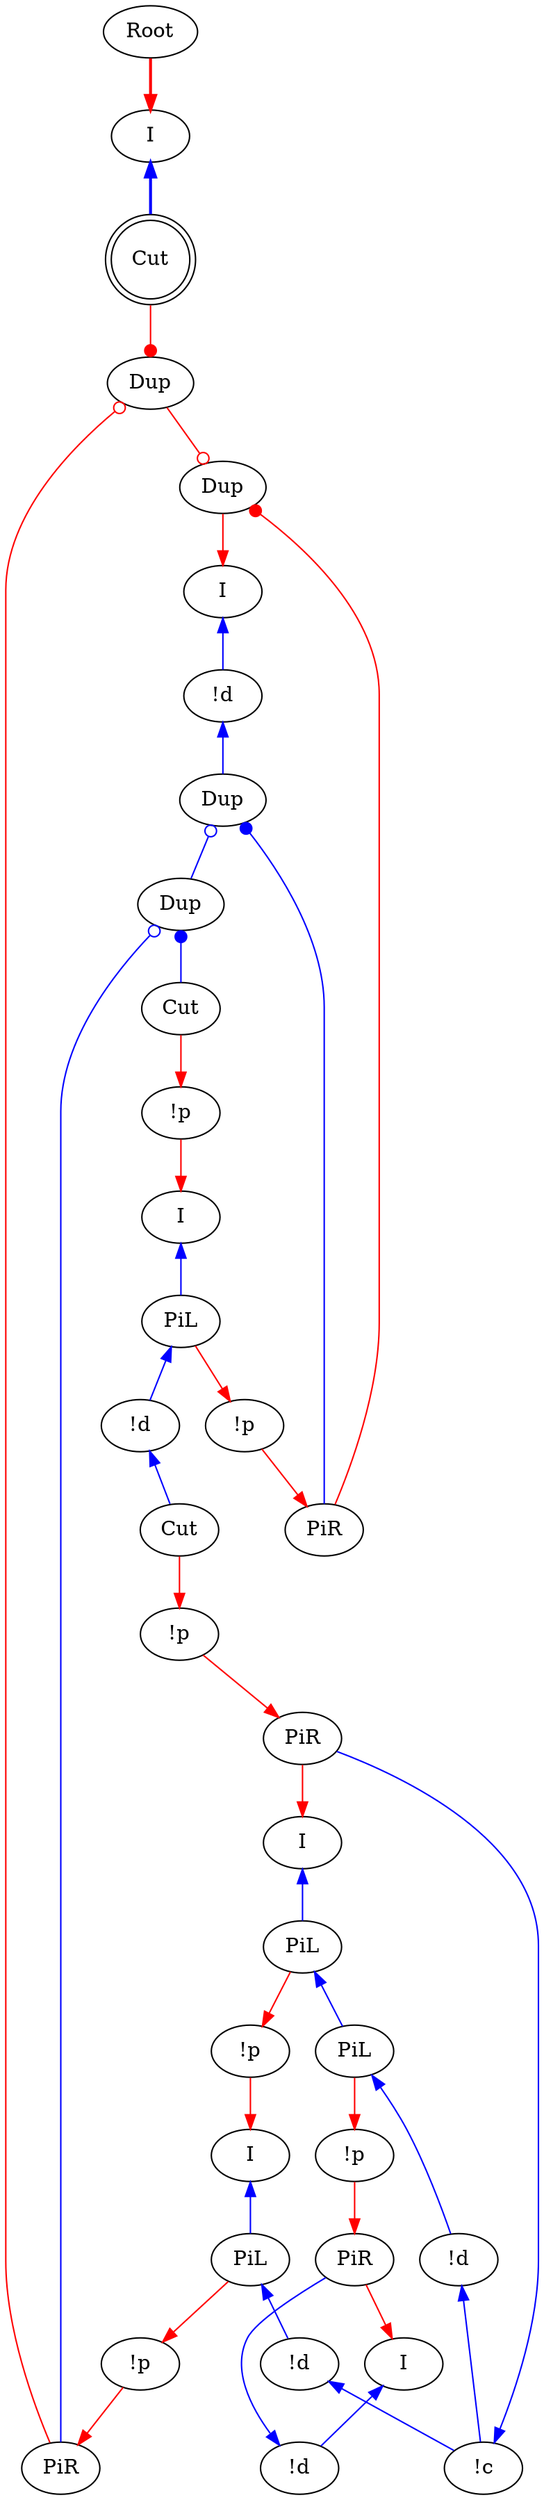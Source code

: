 digraph {
"Root0" [label="Root"]
"I0" [label="I"]
"!p0" [label="!p"]
"Cut0" [label="Cut"]
"PiR0" [label="PiR"]
"!c0" [label="!c"]
"!d0" [label="!d"]
"PiL0" [label="PiL"]
"PiL1" [label="PiL"]
"I1" [label="I"]
"!d1" [label="!d"]
"I2" [label="I"]
"!p1" [label="!p"]
"PiR1" [label="PiR"]
"!d2" [label="!d"]
"I3" [label="I"]
"!p2" [label="!p"]
"!p3" [label="!p"]
"!d3" [label="!d"]
"PiL2" [label="PiL"]
"I4" [label="I"]
"!d4" [label="!d"]
"PiL3" [label="PiL"]
"I5" [label="I"]
"!p4" [label="!p"]
"!p5" [label="!p"]
"PiR2" [label="PiR"]
"Dup2_0" [label="Dup"]
"Dup2_1" [label="Dup"]
"PiR3" [label="PiR"]
"Dup3_0" [label="Dup"]
"Dup3_1" [label="Dup"]
"Cut1" [label="Cut"]
"Cut2" [label="Cut",shape=doublecircle]
"PiL2" -> "!p4"[color=red,tooltip="e100"]
"PiL3" -> "!d4"[color=blue,tooltip="e103",dir=back]
"I5" -> "PiL3"[color=blue,tooltip="e105",dir=back]
"PiL3" -> "!p5"[color=red,tooltip="e107"]
"!p4" -> "PiR2"[color=red,tooltip="e108"]
"!p5" -> "PiR3"[color=red,tooltip="e111"]
"Dup2_0" -> "PiR2"[color=blue,tooltip="e112",arrowtail=dot,dir=back]
"Dup2_0" -> "Dup3_0"[color=blue,tooltip="e113",arrowtail=odot,dir=back]
"PiR2" -> "Dup2_1"[color=red,tooltip="e114",arrowhead=dot]
"Dup3_1" -> "Dup2_1"[color=red,tooltip="e115",arrowhead=odot]
"Dup3_0" -> "Cut1"[color=blue,tooltip="e116",arrowtail=dot,dir=back]
"Dup3_0" -> "PiR3"[color=blue,tooltip="e117",arrowtail=odot,dir=back]
"Cut2" -> "Dup3_1"[color=red,tooltip="e118",arrowhead=dot]
"PiR3" -> "Dup3_1"[color=red,tooltip="e119",arrowhead=odot]
"!d3" -> "Cut0"[color=blue,tooltip="e23",dir=back]
"I0" -> "Cut2"[color=blue,tooltip="e32",penwidth=2,dir=back]
"Cut1" -> "!p2"[color=red,tooltip="e34"]
"Cut0" -> "!p0"[color=red,tooltip="e37"]
"!p0" -> "PiR0"[color=red,tooltip="e39"]
"!c0" -> "PiR0"[color=blue,tooltip="e41",dir=back]
"PiR0" -> "I1"[color=red,tooltip="e43"]
"!d0" -> "!c0"[color=blue,tooltip="e46",dir=back]
"!d4" -> "!c0"[color=blue,tooltip="e47",dir=back]
"PiL0" -> "!d0"[color=blue,tooltip="e49",dir=back]
"PiL1" -> "PiL0"[color=blue,tooltip="e51",dir=back]
"PiL0" -> "!p1"[color=red,tooltip="e53"]
"I1" -> "PiL1"[color=blue,tooltip="e55",dir=back]
"PiL1" -> "!p3"[color=red,tooltip="e57"]
"!d1" -> "Dup2_0"[color=blue,tooltip="e67",dir=back]
"Dup2_1" -> "I2"[color=red,tooltip="e69"]
"I2" -> "!d1"[color=blue,tooltip="e79",dir=back]
"!p1" -> "PiR1"[color=red,tooltip="e85"]
"!d2" -> "PiR1"[color=blue,tooltip="e87",dir=back]
"PiR1" -> "I3"[color=red,tooltip="e89"]
"I3" -> "!d2"[color=blue,tooltip="e91",dir=back]
"!p2" -> "I4"[color=red,tooltip="e92"]
"!p3" -> "I5"[color=red,tooltip="e95"]
"PiL2" -> "!d3"[color=blue,tooltip="e96",dir=back]
"I4" -> "PiL2"[color=blue,tooltip="e98",dir=back]
"Root0" -> "I0"[color=red,tooltip="rettop",penwidth=2]
}
